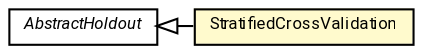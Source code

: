 #!/usr/local/bin/dot
#
# Class diagram 
# Generated by UMLGraph version R5_7_2-60-g0e99a6 (http://www.spinellis.gr/umlgraph/)
#

digraph G {
	graph [fontnames="svg"]
	edge [fontname="Roboto",fontsize=7,labelfontname="Roboto",labelfontsize=7,color="black"];
	node [fontname="Roboto",fontcolor="black",fontsize=8,shape=plaintext,margin=0,width=0,height=0];
	nodesep=0.15;
	ranksep=0.25;
	rankdir=LR;
	// de.lmu.ifi.dbs.elki.evaluation.classification.holdout.StratifiedCrossValidation
	c10039274 [label=<<table title="de.lmu.ifi.dbs.elki.evaluation.classification.holdout.StratifiedCrossValidation" border="0" cellborder="1" cellspacing="0" cellpadding="2" bgcolor="lemonChiffon" href="StratifiedCrossValidation.html" target="_parent">
		<tr><td><table border="0" cellspacing="0" cellpadding="1">
		<tr><td align="center" balign="center"> <font face="Roboto">StratifiedCrossValidation</font> </td></tr>
		</table></td></tr>
		</table>>, URL="StratifiedCrossValidation.html"];
	// de.lmu.ifi.dbs.elki.evaluation.classification.holdout.AbstractHoldout
	c10039279 [label=<<table title="de.lmu.ifi.dbs.elki.evaluation.classification.holdout.AbstractHoldout" border="0" cellborder="1" cellspacing="0" cellpadding="2" href="AbstractHoldout.html" target="_parent">
		<tr><td><table border="0" cellspacing="0" cellpadding="1">
		<tr><td align="center" balign="center"> <font face="Roboto"><i>AbstractHoldout</i></font> </td></tr>
		</table></td></tr>
		</table>>, URL="AbstractHoldout.html"];
	// de.lmu.ifi.dbs.elki.evaluation.classification.holdout.StratifiedCrossValidation extends de.lmu.ifi.dbs.elki.evaluation.classification.holdout.AbstractHoldout
	c10039279 -> c10039274 [arrowtail=empty,dir=back,weight=10];
}

